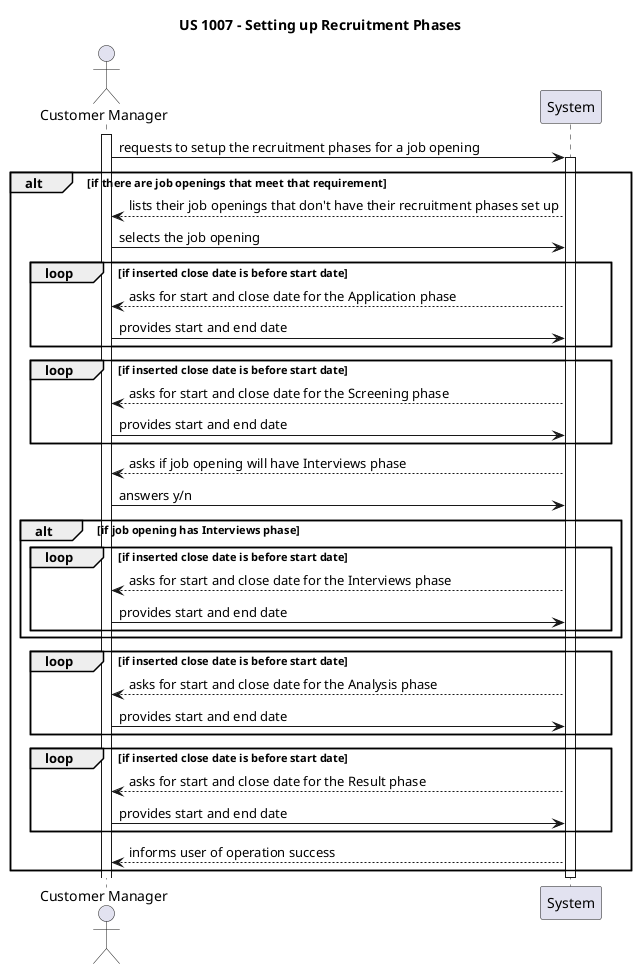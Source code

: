 @startuml
actor "Customer Manager" as User
participant System as SYS

title US 1007 - Setting up Recruitment Phases



activate User

User -> SYS : requests to setup the recruitment phases for a job opening

activate SYS

alt if there are job openings that meet that requirement

SYS --> User : lists their job openings that don't have their recruitment phases set up

User -> SYS : selects the job opening

loop if inserted close date is before start date

SYS --> User : asks for start and close date for the Application phase

User -> SYS : provides start and end date

end loop

loop if inserted close date is before start date

SYS --> User : asks for start and close date for the Screening phase

User -> SYS : provides start and end date

end loop

SYS --> User : asks if job opening will have Interviews phase

User -> SYS : answers y/n

alt if job opening has Interviews phase

loop if inserted close date is before start date

SYS --> User : asks for start and close date for the Interviews phase

User -> SYS : provides start and end date

end loop

end alt

loop if inserted close date is before start date

SYS --> User : asks for start and close date for the Analysis phase

User -> SYS : provides start and end date

end loop

loop if inserted close date is before start date

SYS --> User : asks for start and close date for the Result phase

User -> SYS : provides start and end date

end loop

SYS --> User : informs user of operation success

end alt

deactivate SYS

@enduml